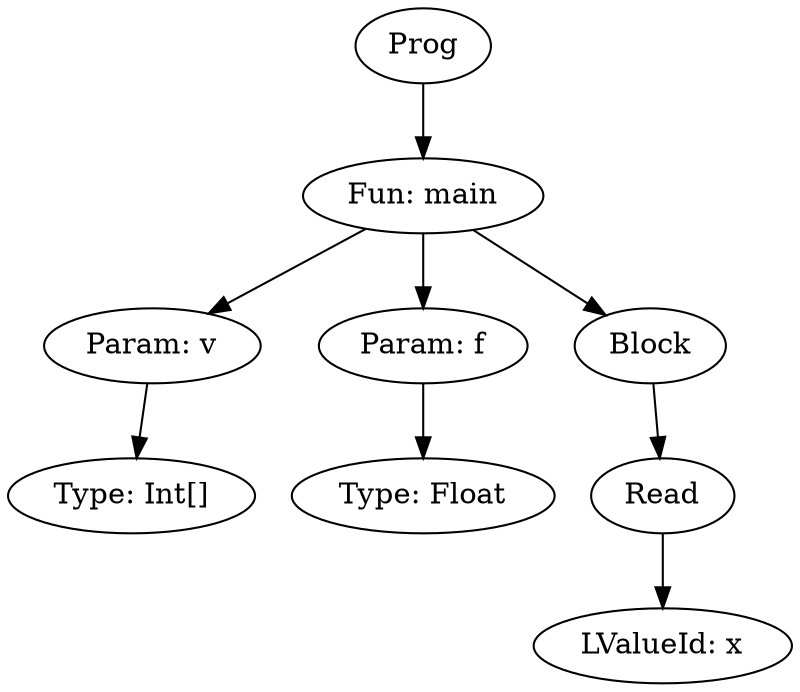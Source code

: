 digraph AST {
"Prog914504136" [label="Prog"];
"Fun2085857771" [label="Fun: main"];
"Prog914504136" -> "Fun2085857771";
"Param248609774" [label="Param: v"];
"Fun2085857771" -> "Param248609774";
"Type708049632" [label="Type: Int[]"];
"Param248609774" -> "Type708049632";
"Param1887400018" [label="Param: f"];
"Fun2085857771" -> "Param1887400018";
"Type285377351" [label="Type: Float"];
"Param1887400018" -> "Type285377351";
"CmdBlock344560770" [label="Block"];
"Fun2085857771" -> "CmdBlock344560770";
"CmdRead559450121" [label="Read"];
"CmdBlock344560770" -> "CmdRead559450121";
"LValueId716083600" [label="LValueId: x"];
"CmdRead559450121" -> "LValueId716083600";
}
